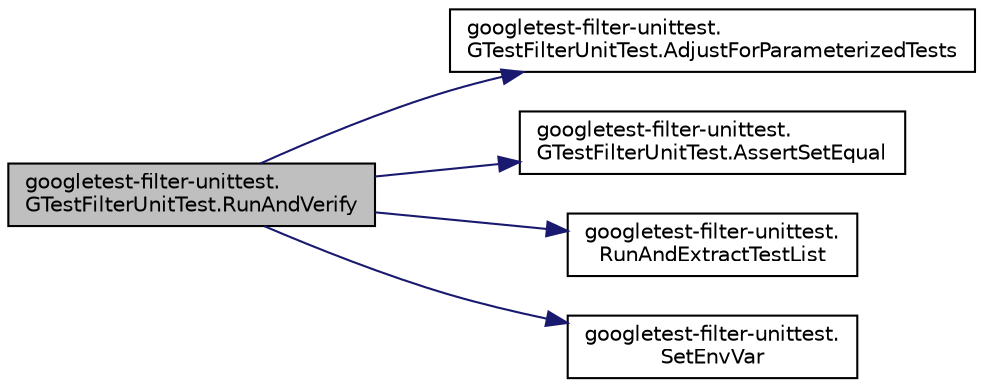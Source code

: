 digraph "googletest-filter-unittest.GTestFilterUnitTest.RunAndVerify"
{
 // LATEX_PDF_SIZE
  bgcolor="transparent";
  edge [fontname="Helvetica",fontsize="10",labelfontname="Helvetica",labelfontsize="10"];
  node [fontname="Helvetica",fontsize="10",shape=record];
  rankdir="LR";
  Node1 [label="googletest-filter-unittest.\lGTestFilterUnitTest.RunAndVerify",height=0.2,width=0.4,color="black", fillcolor="grey75", style="filled", fontcolor="black",tooltip=" "];
  Node1 -> Node2 [color="midnightblue",fontsize="10",style="solid",fontname="Helvetica"];
  Node2 [label="googletest-filter-unittest.\lGTestFilterUnitTest.AdjustForParameterizedTests",height=0.2,width=0.4,color="black",URL="$classgoogletest-filter-unittest_1_1GTestFilterUnitTest.html#a34dfc0ab056c19a6644fab9880a49c42",tooltip=" "];
  Node1 -> Node3 [color="midnightblue",fontsize="10",style="solid",fontname="Helvetica"];
  Node3 [label="googletest-filter-unittest.\lGTestFilterUnitTest.AssertSetEqual",height=0.2,width=0.4,color="black",URL="$classgoogletest-filter-unittest_1_1GTestFilterUnitTest.html#ace0dfd41efa0dc5c019c1e96e6ce8137",tooltip=" "];
  Node1 -> Node4 [color="midnightblue",fontsize="10",style="solid",fontname="Helvetica"];
  Node4 [label="googletest-filter-unittest.\lRunAndExtractTestList",height=0.2,width=0.4,color="black",URL="$namespacegoogletest-filter-unittest.html#a400558042f3187a396a3dfe020423dfb",tooltip=" "];
  Node1 -> Node5 [color="midnightblue",fontsize="10",style="solid",fontname="Helvetica"];
  Node5 [label="googletest-filter-unittest.\lSetEnvVar",height=0.2,width=0.4,color="black",URL="$namespacegoogletest-filter-unittest.html#a829bf5a2df452c96f0ad7a1f0d47401e",tooltip=" "];
}
